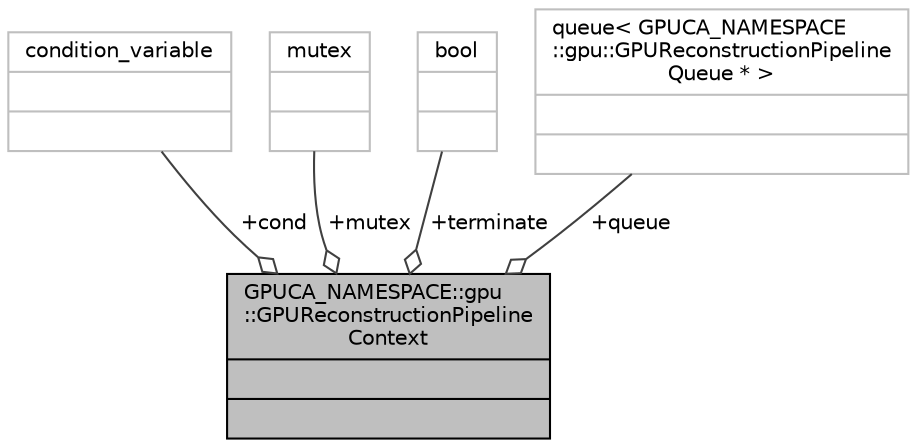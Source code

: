 digraph "GPUCA_NAMESPACE::gpu::GPUReconstructionPipelineContext"
{
 // INTERACTIVE_SVG=YES
  bgcolor="transparent";
  edge [fontname="Helvetica",fontsize="10",labelfontname="Helvetica",labelfontsize="10"];
  node [fontname="Helvetica",fontsize="10",shape=record];
  Node1 [label="{GPUCA_NAMESPACE::gpu\l::GPUReconstructionPipeline\lContext\n||}",height=0.2,width=0.4,color="black", fillcolor="grey75", style="filled", fontcolor="black"];
  Node2 -> Node1 [color="grey25",fontsize="10",style="solid",label=" +cond" ,arrowhead="odiamond",fontname="Helvetica"];
  Node2 [label="{condition_variable\n||}",height=0.2,width=0.4,color="grey75"];
  Node3 -> Node1 [color="grey25",fontsize="10",style="solid",label=" +mutex" ,arrowhead="odiamond",fontname="Helvetica"];
  Node3 [label="{mutex\n||}",height=0.2,width=0.4,color="grey75"];
  Node4 -> Node1 [color="grey25",fontsize="10",style="solid",label=" +terminate" ,arrowhead="odiamond",fontname="Helvetica"];
  Node4 [label="{bool\n||}",height=0.2,width=0.4,color="grey75"];
  Node5 -> Node1 [color="grey25",fontsize="10",style="solid",label=" +queue" ,arrowhead="odiamond",fontname="Helvetica"];
  Node5 [label="{queue\< GPUCA_NAMESPACE\l::gpu::GPUReconstructionPipeline\lQueue * \>\n||}",height=0.2,width=0.4,color="grey75"];
}
